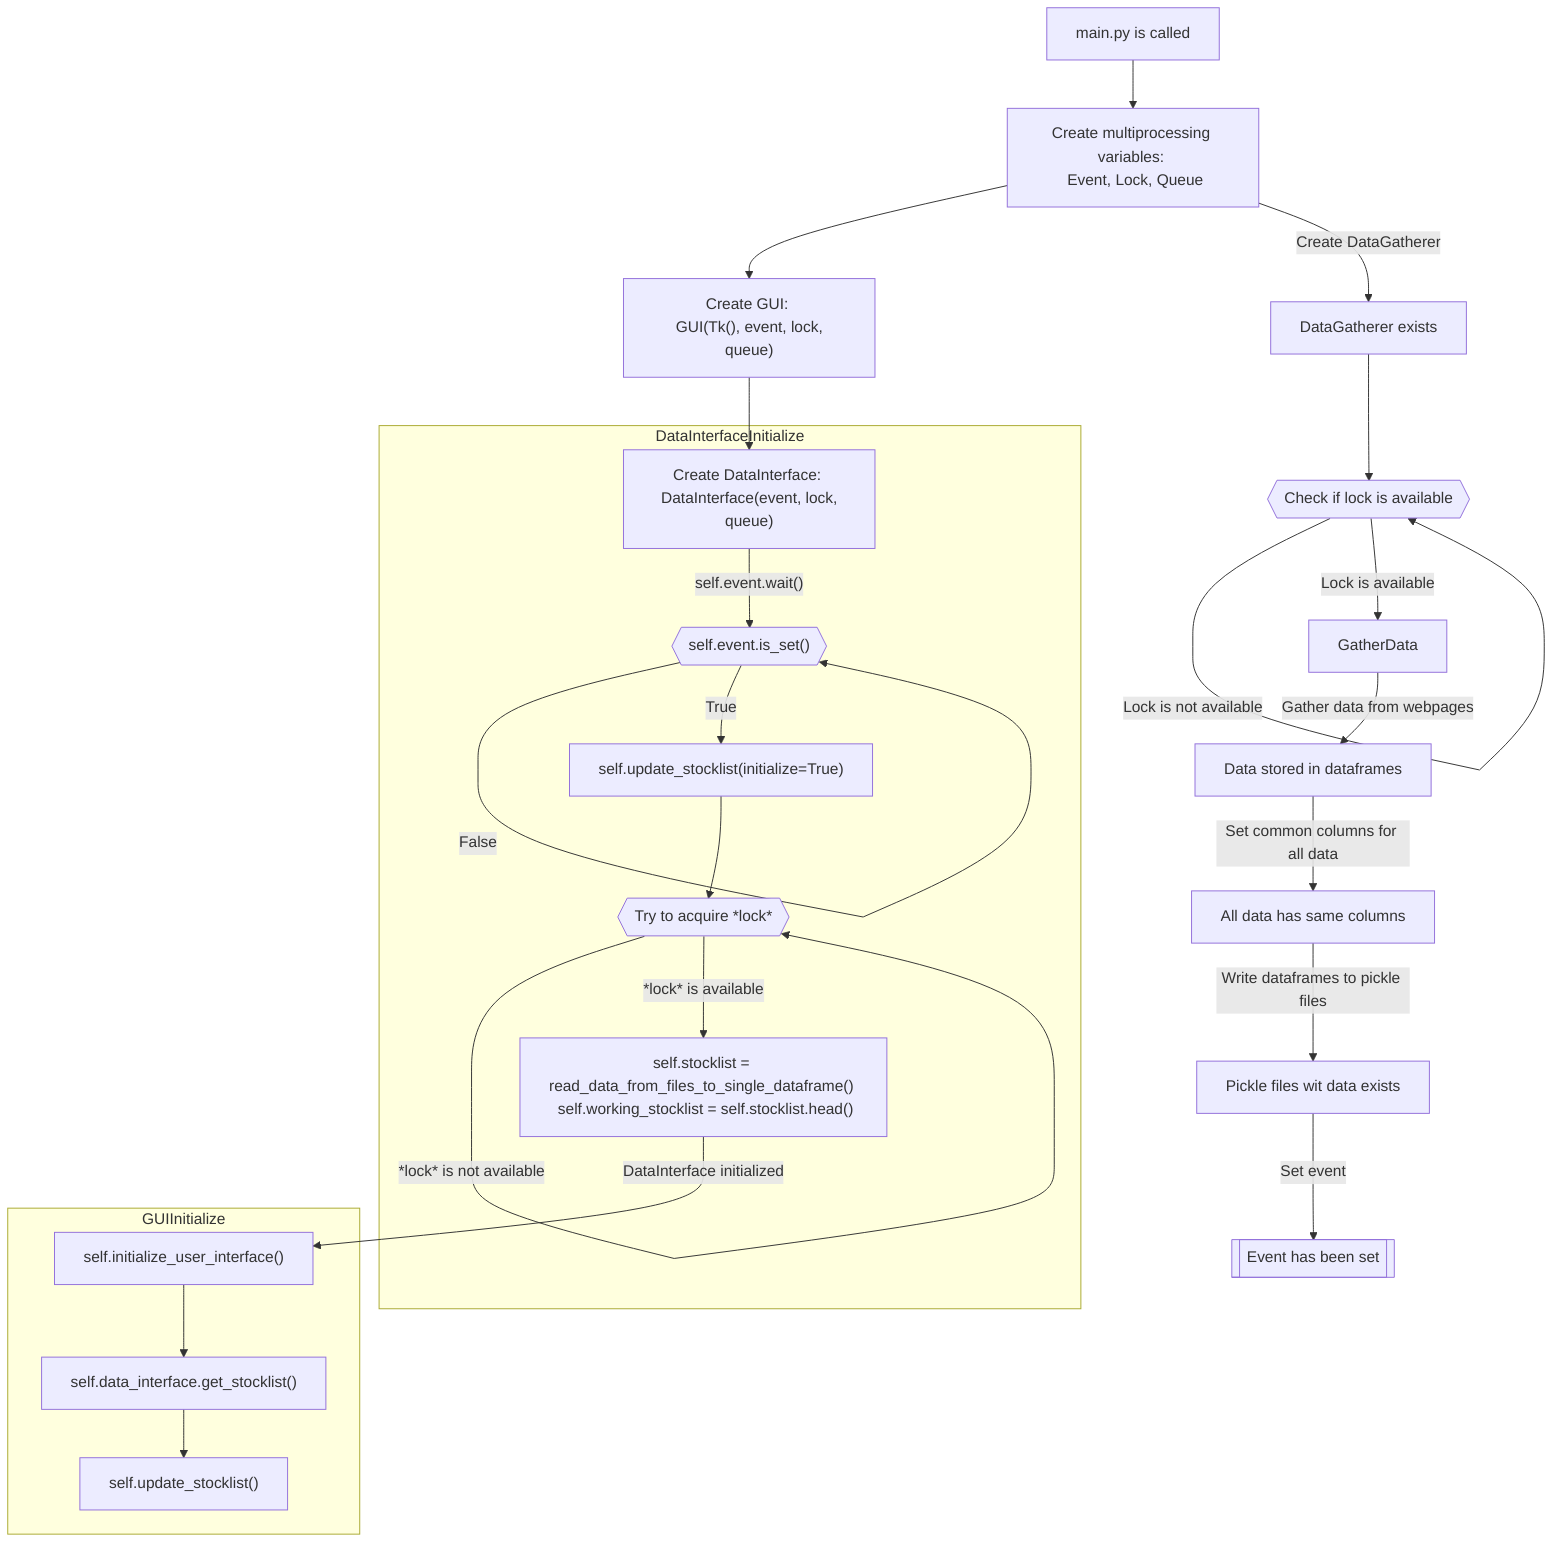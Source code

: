 flowchart TD
    main[main.py is called] --> CreateMpObjects[Create multiprocessing variables: <br> Event, Lock, Queue]
    CreateMpObjects --> GUICreated["Create GUI: <br> GUI(Tk(), event, lock, queue)"]
    GUICreated --> DataInterface["Create DataInterface: <br> DataInterface(event, lock, queue)"]

    subgraph DataInterfaceInitialize
        DataInterface --> |"self.event.wait()"| DataInterfaceWaiting{{"self.event.is_set()"}}
        DataInterfaceWaiting --> |False| DataInterfaceWaiting
        DataInterfaceWaiting --> |True| DataInterfaceUpateStocklist["self.update_stocklist(initialize=True)"]
        DataInterfaceUpateStocklist --> DataInterFaceLock{{Try to acquire *lock*}}
        DataInterFaceLock --> |*lock* is not available| DataInterFaceLock
        DataInterFaceLock --> |*lock* is available| ReadData["self.stocklist = read_data_from_files_to_single_dataframe() <br> self.working_stocklist = self.stocklist.head()"]
    end

    ReadData --> |DataInterface initialized| GUIInit["self.initialize_user_interface()"]

    subgraph GUIInitialize
        GUIInit --> GetStocklist["self.data_interface.get_stocklist()"]
        GetStocklist --> UpdateStocklist["self.update_stocklist()"]
    end


    CreateMpObjects -->|Create DataGatherer| DataGatherer[DataGatherer exists]
    DataGatherer --> DataGathererLock{{Check if lock is available}}
    DataGathererLock --> |Lock is not available| DataGathererLock
    DataGathererLock --> |Lock is available| GatherData
    GatherData --> |Gather data from webpages| DataGathered[Data stored in dataframes]
    DataGathered --> |Set common columns for all data| DataGathererColumns[All data has same columns]
    DataGathererColumns --> |Write dataframes to pickle files| DataGathererWrittenData[Pickle files wit data exists]
    DataGathererWrittenData --> |Set event| DataGathererEventSet[[Event has been set]]